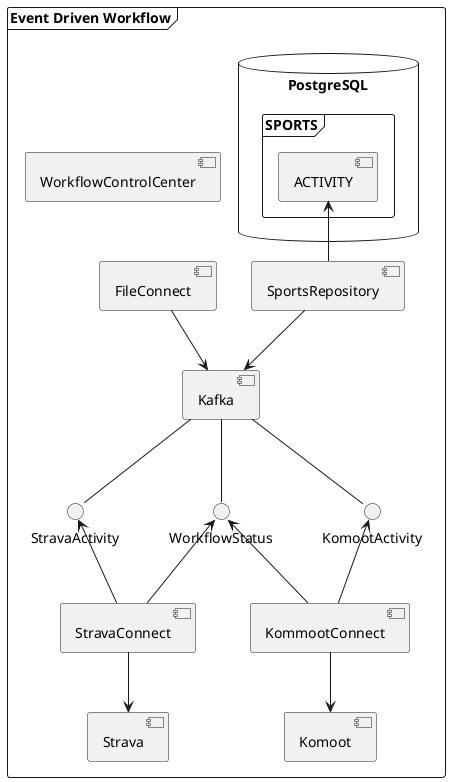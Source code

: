 @startuml
'https://plantuml.com/component-diagram

frame "Event Driven Workflow" {
  [Strava]
  [StravaConnect]
  [Kafka] -- WorkflowStatus
  [Kafka] -- StravaActivity
  [Kafka] -- KomootActivity
  [Komoot]
  [KommootConnect]
  [SportsRepository]
  [FileConnect]
  [WorkflowControlCenter]

  database "PostgreSQL" {
    frame "SPORTS" {
      [ACTIVITY]
    }
  }
}

[FileConnect] --> [Kafka]
[SportsRepository] --> [Kafka]

[StravaConnect] --> [Strava]
StravaActivity <-- [StravaConnect]
WorkflowStatus <-- [StravaConnect]

[KommootConnect] --> [Komoot]
KomootActivity <-- [KommootConnect]
WorkflowStatus <-- [KommootConnect]


[ACTIVITY] <-- [SportsRepository]

@enduml